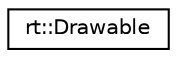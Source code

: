 digraph "Graphical Class Hierarchy"
{
 // LATEX_PDF_SIZE
  edge [fontname="Helvetica",fontsize="10",labelfontname="Helvetica",labelfontsize="10"];
  node [fontname="Helvetica",fontsize="10",shape=record];
  rankdir="LR";
  Node0 [label="rt::Drawable",height=0.2,width=0.4,color="black", fillcolor="white", style="filled",URL="$classrt_1_1Drawable.html",tooltip="Permit to setup Texture to the different sprite and also animation."];
}

